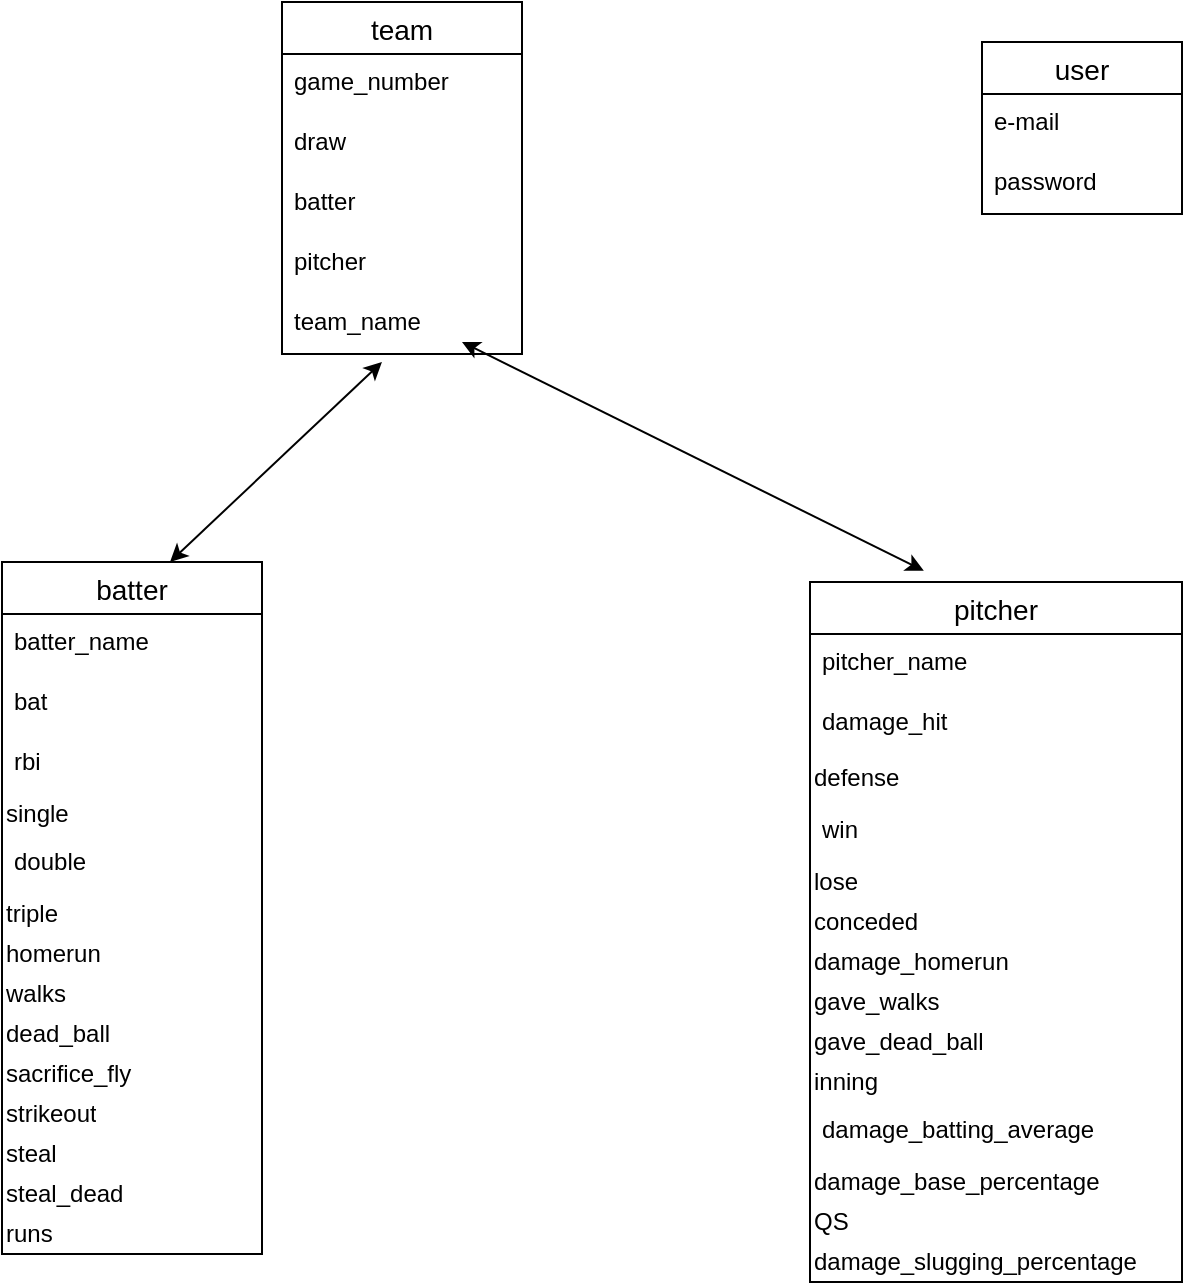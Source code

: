 <mxfile>
    <diagram id="0p--dzrouxxmV7ONRxGS" name="ページ1">
        <mxGraphModel dx="552" dy="1695" grid="1" gridSize="10" guides="1" tooltips="1" connect="1" arrows="1" fold="1" page="1" pageScale="1" pageWidth="827" pageHeight="1169" math="0" shadow="0">
            <root>
                <mxCell id="0"/>
                <mxCell id="1" parent="0"/>
                <mxCell id="192" value="pitcher" style="swimlane;fontStyle=0;childLayout=stackLayout;horizontal=1;startSize=26;horizontalStack=0;resizeParent=1;resizeParentMax=0;resizeLast=0;collapsible=1;marginBottom=0;align=center;fontSize=14;" parent="1" vertex="1">
                    <mxGeometry x="464" y="270" width="186" height="350" as="geometry"/>
                </mxCell>
                <mxCell id="235" value="pitcher_name" style="text;strokeColor=none;fillColor=none;spacingLeft=4;spacingRight=4;overflow=hidden;rotatable=0;points=[[0,0.5],[1,0.5]];portConstraint=eastwest;fontSize=12;" parent="192" vertex="1">
                    <mxGeometry y="26" width="186" height="30" as="geometry"/>
                </mxCell>
                <mxCell id="194" value="damage_hit" style="text;strokeColor=none;fillColor=none;spacingLeft=4;spacingRight=4;overflow=hidden;rotatable=0;points=[[0,0.5],[1,0.5]];portConstraint=eastwest;fontSize=12;" parent="192" vertex="1">
                    <mxGeometry y="56" width="186" height="30" as="geometry"/>
                </mxCell>
                <UserObject label="defense" placeholders="1" name="Variable" id="195">
                    <mxCell style="text;html=1;strokeColor=none;fillColor=none;align=left;verticalAlign=middle;whiteSpace=wrap;overflow=hidden;" parent="192" vertex="1">
                        <mxGeometry y="86" width="186" height="24" as="geometry"/>
                    </mxCell>
                </UserObject>
                <mxCell id="196" value="win" style="text;strokeColor=none;fillColor=none;spacingLeft=4;spacingRight=4;overflow=hidden;rotatable=0;points=[[0,0.5],[1,0.5]];portConstraint=eastwest;fontSize=12;shadow=0;" parent="192" vertex="1">
                    <mxGeometry y="110" width="186" height="30" as="geometry"/>
                </mxCell>
                <UserObject label="lose" placeholders="1" name="Variable" id="197">
                    <mxCell style="text;html=1;strokeColor=none;fillColor=none;align=left;verticalAlign=middle;whiteSpace=wrap;overflow=hidden;" parent="192" vertex="1">
                        <mxGeometry y="140" width="186" height="20" as="geometry"/>
                    </mxCell>
                </UserObject>
                <UserObject label="conceded" placeholders="1" name="Variable" id="198">
                    <mxCell style="text;html=1;strokeColor=none;fillColor=none;align=left;verticalAlign=middle;whiteSpace=wrap;overflow=hidden;" parent="192" vertex="1">
                        <mxGeometry y="160" width="186" height="20" as="geometry"/>
                    </mxCell>
                </UserObject>
                <UserObject label="damage_homerun" placeholders="1" name="Variable" id="199">
                    <mxCell style="text;html=1;strokeColor=none;fillColor=none;align=left;verticalAlign=middle;whiteSpace=wrap;overflow=hidden;" parent="192" vertex="1">
                        <mxGeometry y="180" width="186" height="20" as="geometry"/>
                    </mxCell>
                </UserObject>
                <UserObject label="gave_walks" placeholders="1" name="Variable" id="201">
                    <mxCell style="text;html=1;strokeColor=none;fillColor=none;align=left;verticalAlign=middle;whiteSpace=wrap;overflow=hidden;" parent="192" vertex="1">
                        <mxGeometry y="200" width="186" height="20" as="geometry"/>
                    </mxCell>
                </UserObject>
                <UserObject label="gave_dead_ball" placeholders="1" name="Variable" id="202">
                    <mxCell style="text;html=1;strokeColor=none;fillColor=none;align=left;verticalAlign=middle;whiteSpace=wrap;overflow=hidden;" parent="192" vertex="1">
                        <mxGeometry y="220" width="186" height="20" as="geometry"/>
                    </mxCell>
                </UserObject>
                <UserObject label="inning" placeholders="1" name="Variable" id="203">
                    <mxCell style="text;html=1;strokeColor=none;fillColor=none;align=left;verticalAlign=middle;whiteSpace=wrap;overflow=hidden;" parent="192" vertex="1">
                        <mxGeometry y="240" width="186" height="20" as="geometry"/>
                    </mxCell>
                </UserObject>
                <mxCell id="204" value="damage_batting_average" style="text;strokeColor=none;fillColor=none;spacingLeft=4;spacingRight=4;overflow=hidden;rotatable=0;points=[[0,0.5],[1,0.5]];portConstraint=eastwest;fontSize=12;" parent="192" vertex="1">
                    <mxGeometry y="260" width="186" height="30" as="geometry"/>
                </mxCell>
                <UserObject label="damage_base_percentage" placeholders="1" name="Variable" id="205">
                    <mxCell style="text;html=1;strokeColor=none;fillColor=none;align=left;verticalAlign=middle;whiteSpace=wrap;overflow=hidden;" parent="192" vertex="1">
                        <mxGeometry y="290" width="186" height="20" as="geometry"/>
                    </mxCell>
                </UserObject>
                <UserObject label="QS" placeholders="1" name="Variable" id="206">
                    <mxCell style="text;html=1;strokeColor=none;fillColor=none;align=left;verticalAlign=middle;whiteSpace=wrap;overflow=hidden;" parent="192" vertex="1">
                        <mxGeometry y="310" width="186" height="20" as="geometry"/>
                    </mxCell>
                </UserObject>
                <UserObject label="damage_slugging_percentage" placeholders="1" name="Variable" id="210">
                    <mxCell style="text;html=1;strokeColor=none;fillColor=none;align=left;verticalAlign=middle;whiteSpace=wrap;overflow=hidden;" parent="192" vertex="1">
                        <mxGeometry y="330" width="186" height="20" as="geometry"/>
                    </mxCell>
                </UserObject>
                <mxCell id="36" value="user" style="swimlane;fontStyle=0;childLayout=stackLayout;horizontal=1;startSize=26;horizontalStack=0;resizeParent=1;resizeParentMax=0;resizeLast=0;collapsible=1;marginBottom=0;align=center;fontSize=14;" parent="1" vertex="1">
                    <mxGeometry x="550" width="100" height="86" as="geometry"/>
                </mxCell>
                <mxCell id="38" value="e-mail" style="text;strokeColor=none;fillColor=none;spacingLeft=4;spacingRight=4;overflow=hidden;rotatable=0;points=[[0,0.5],[1,0.5]];portConstraint=eastwest;fontSize=12;" parent="36" vertex="1">
                    <mxGeometry y="26" width="100" height="30" as="geometry"/>
                </mxCell>
                <mxCell id="151" value="password" style="text;strokeColor=none;fillColor=none;spacingLeft=4;spacingRight=4;overflow=hidden;rotatable=0;points=[[0,0.5],[1,0.5]];portConstraint=eastwest;fontSize=12;" parent="36" vertex="1">
                    <mxGeometry y="56" width="100" height="30" as="geometry"/>
                </mxCell>
                <mxCell id="32" value="team" style="swimlane;fontStyle=0;childLayout=stackLayout;horizontal=1;startSize=26;horizontalStack=0;resizeParent=1;resizeParentMax=0;resizeLast=0;collapsible=1;marginBottom=0;align=center;fontSize=14;" parent="1" vertex="1">
                    <mxGeometry x="200" y="-20" width="120" height="176" as="geometry"/>
                </mxCell>
                <mxCell id="34" value="game_number" style="text;strokeColor=none;fillColor=none;spacingLeft=4;spacingRight=4;overflow=hidden;rotatable=0;points=[[0,0.5],[1,0.5]];portConstraint=eastwest;fontSize=12;" parent="32" vertex="1">
                    <mxGeometry y="26" width="120" height="30" as="geometry"/>
                </mxCell>
                <mxCell id="61" value="draw" style="text;strokeColor=none;fillColor=none;spacingLeft=4;spacingRight=4;overflow=hidden;rotatable=0;points=[[0,0.5],[1,0.5]];portConstraint=eastwest;fontSize=12;" parent="32" vertex="1">
                    <mxGeometry y="56" width="120" height="30" as="geometry"/>
                </mxCell>
                <mxCell id="35" value="batter" style="text;strokeColor=none;fillColor=none;spacingLeft=4;spacingRight=4;overflow=hidden;rotatable=0;points=[[0,0.5],[1,0.5]];portConstraint=eastwest;fontSize=12;" parent="32" vertex="1">
                    <mxGeometry y="86" width="120" height="30" as="geometry"/>
                </mxCell>
                <mxCell id="51" value="pitcher" style="text;strokeColor=none;fillColor=none;spacingLeft=4;spacingRight=4;overflow=hidden;rotatable=0;points=[[0,0.5],[1,0.5]];portConstraint=eastwest;fontSize=12;" parent="32" vertex="1">
                    <mxGeometry y="116" width="120" height="30" as="geometry"/>
                </mxCell>
                <mxCell id="229" value="team_name" style="text;strokeColor=none;fillColor=none;spacingLeft=4;spacingRight=4;overflow=hidden;rotatable=0;points=[[0,0.5],[1,0.5]];portConstraint=eastwest;fontSize=12;" parent="32" vertex="1">
                    <mxGeometry y="146" width="120" height="30" as="geometry"/>
                </mxCell>
                <mxCell id="167" value="batter" style="swimlane;fontStyle=0;childLayout=stackLayout;horizontal=1;startSize=26;horizontalStack=0;resizeParent=1;resizeParentMax=0;resizeLast=0;collapsible=1;marginBottom=0;align=center;fontSize=14;" parent="1" vertex="1">
                    <mxGeometry x="60" y="260" width="130" height="346" as="geometry"/>
                </mxCell>
                <mxCell id="234" value="batter_name" style="text;strokeColor=none;fillColor=none;spacingLeft=4;spacingRight=4;overflow=hidden;rotatable=0;points=[[0,0.5],[1,0.5]];portConstraint=eastwest;fontSize=12;" parent="167" vertex="1">
                    <mxGeometry y="26" width="130" height="30" as="geometry"/>
                </mxCell>
                <mxCell id="169" value="bat" style="text;strokeColor=none;fillColor=none;spacingLeft=4;spacingRight=4;overflow=hidden;rotatable=0;points=[[0,0.5],[1,0.5]];portConstraint=eastwest;fontSize=12;" parent="167" vertex="1">
                    <mxGeometry y="56" width="130" height="30" as="geometry"/>
                </mxCell>
                <mxCell id="170" value="rbi" style="text;strokeColor=none;fillColor=none;spacingLeft=4;spacingRight=4;overflow=hidden;rotatable=0;points=[[0,0.5],[1,0.5]];portConstraint=eastwest;fontSize=12;" parent="167" vertex="1">
                    <mxGeometry y="86" width="130" height="30" as="geometry"/>
                </mxCell>
                <UserObject label="single" placeholders="1" name="Variable" id="180">
                    <mxCell style="text;html=1;strokeColor=none;fillColor=none;align=left;verticalAlign=middle;whiteSpace=wrap;overflow=hidden;" parent="167" vertex="1">
                        <mxGeometry y="116" width="130" height="20" as="geometry"/>
                    </mxCell>
                </UserObject>
                <mxCell id="171" value="double" style="text;strokeColor=none;fillColor=none;spacingLeft=4;spacingRight=4;overflow=hidden;rotatable=0;points=[[0,0.5],[1,0.5]];portConstraint=eastwest;fontSize=12;" parent="167" vertex="1">
                    <mxGeometry y="136" width="130" height="30" as="geometry"/>
                </mxCell>
                <UserObject label="triple" placeholders="1" name="Variable" id="182">
                    <mxCell style="text;html=1;strokeColor=none;fillColor=none;align=left;verticalAlign=middle;whiteSpace=wrap;overflow=hidden;" parent="167" vertex="1">
                        <mxGeometry y="166" width="130" height="20" as="geometry"/>
                    </mxCell>
                </UserObject>
                <UserObject label="homerun" placeholders="1" name="Variable" id="183">
                    <mxCell style="text;html=1;strokeColor=none;fillColor=none;align=left;verticalAlign=middle;whiteSpace=wrap;overflow=hidden;" parent="167" vertex="1">
                        <mxGeometry y="186" width="130" height="20" as="geometry"/>
                    </mxCell>
                </UserObject>
                <UserObject label="walks" placeholders="1" name="Variable" id="181">
                    <mxCell style="text;html=1;strokeColor=none;fillColor=none;align=left;verticalAlign=middle;whiteSpace=wrap;overflow=hidden;" parent="167" vertex="1">
                        <mxGeometry y="206" width="130" height="20" as="geometry"/>
                    </mxCell>
                </UserObject>
                <UserObject label="dead_ball" placeholders="1" name="Variable" id="185">
                    <mxCell style="text;html=1;strokeColor=none;fillColor=none;align=left;verticalAlign=middle;whiteSpace=wrap;overflow=hidden;" parent="167" vertex="1">
                        <mxGeometry y="226" width="130" height="20" as="geometry"/>
                    </mxCell>
                </UserObject>
                <UserObject label="sacrifice_fly" placeholders="1" name="Variable" id="184">
                    <mxCell style="text;html=1;strokeColor=none;fillColor=none;align=left;verticalAlign=middle;whiteSpace=wrap;overflow=hidden;" parent="167" vertex="1">
                        <mxGeometry y="246" width="130" height="20" as="geometry"/>
                    </mxCell>
                </UserObject>
                <UserObject label="strikeout" placeholders="1" name="Variable" id="187">
                    <mxCell style="text;html=1;strokeColor=none;fillColor=none;align=left;verticalAlign=middle;whiteSpace=wrap;overflow=hidden;" parent="167" vertex="1">
                        <mxGeometry y="266" width="130" height="20" as="geometry"/>
                    </mxCell>
                </UserObject>
                <UserObject label="steal" placeholders="1" name="Variable" id="186">
                    <mxCell style="text;html=1;strokeColor=none;fillColor=none;align=left;verticalAlign=middle;whiteSpace=wrap;overflow=hidden;" parent="167" vertex="1">
                        <mxGeometry y="286" width="130" height="20" as="geometry"/>
                    </mxCell>
                </UserObject>
                <UserObject label="steal_dead" placeholders="1" name="Variable" id="191">
                    <mxCell style="text;html=1;strokeColor=none;fillColor=none;align=left;verticalAlign=middle;whiteSpace=wrap;overflow=hidden;" parent="167" vertex="1">
                        <mxGeometry y="306" width="130" height="20" as="geometry"/>
                    </mxCell>
                </UserObject>
                <mxCell id="239" value="runs" style="text;html=1;strokeColor=none;fillColor=none;align=left;verticalAlign=middle;whiteSpace=wrap;rounded=0;" parent="167" vertex="1">
                    <mxGeometry y="326" width="130" height="20" as="geometry"/>
                </mxCell>
                <mxCell id="222" value="" style="endArrow=classic;startArrow=classic;html=1;exitX=0.646;exitY=0;exitDx=0;exitDy=0;exitPerimeter=0;" parent="1" source="167" edge="1">
                    <mxGeometry width="50" height="50" relative="1" as="geometry">
                        <mxPoint x="200" y="196" as="sourcePoint"/>
                        <mxPoint x="250" y="160" as="targetPoint"/>
                    </mxGeometry>
                </mxCell>
                <mxCell id="223" value="" style="endArrow=classic;startArrow=classic;html=1;entryX=0.306;entryY=-0.016;entryDx=0;entryDy=0;entryPerimeter=0;" parent="1" target="192" edge="1">
                    <mxGeometry width="50" height="50" relative="1" as="geometry">
                        <mxPoint x="290" y="150" as="sourcePoint"/>
                        <mxPoint x="460" y="240" as="targetPoint"/>
                    </mxGeometry>
                </mxCell>
            </root>
        </mxGraphModel>
    </diagram>
</mxfile>